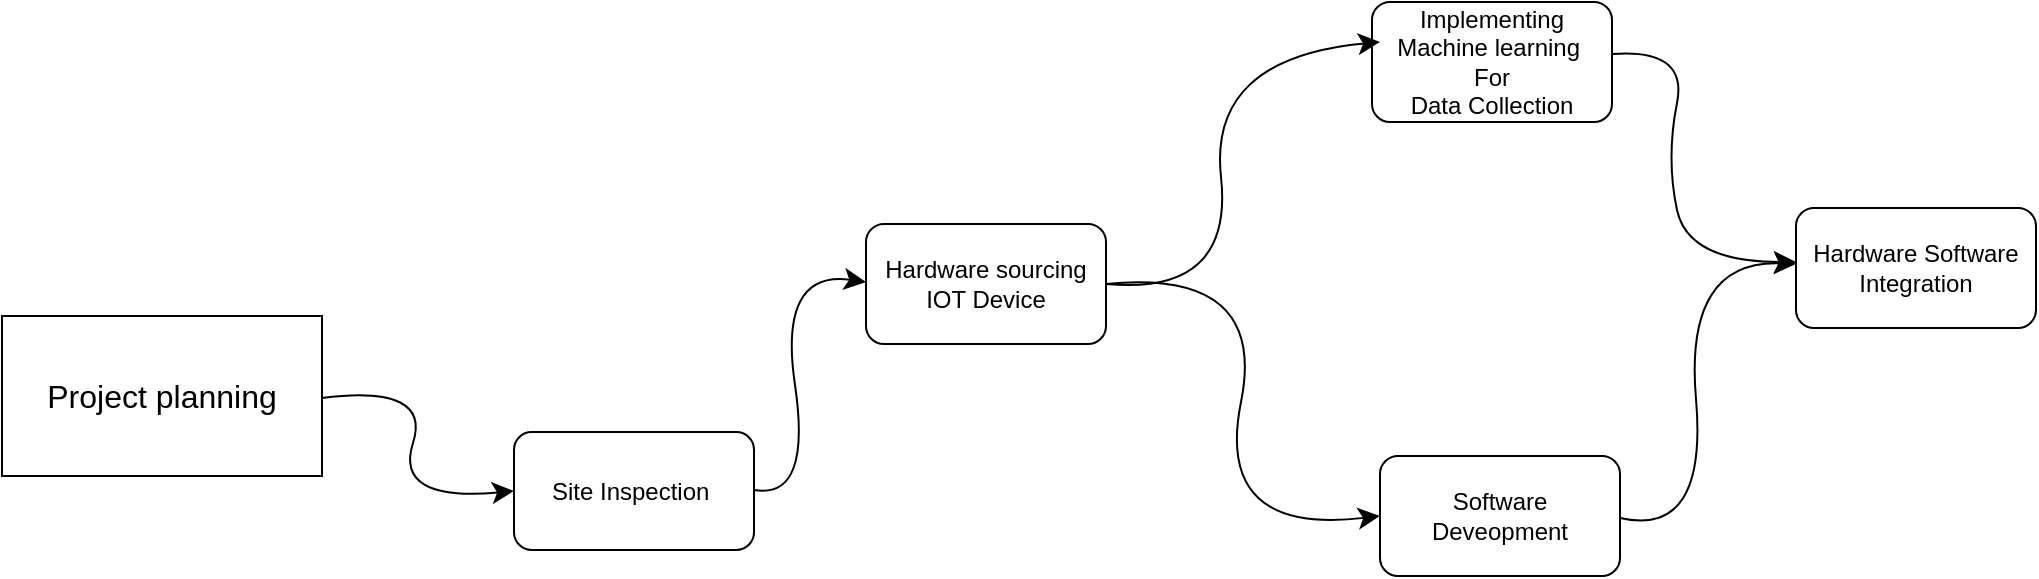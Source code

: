 <mxfile version="24.0.0" type="github">
  <diagram name="Page-1" id="iJkEJ1rcQp7hbcqYqNzw">
    <mxGraphModel dx="1748" dy="694" grid="0" gridSize="10" guides="1" tooltips="1" connect="1" arrows="1" fold="1" page="0" pageScale="1" pageWidth="827" pageHeight="1169" math="0" shadow="0">
      <root>
        <mxCell id="0" />
        <mxCell id="1" parent="0" />
        <mxCell id="ZFDVp7OSxAcBzb1-uy14-2" value="&lt;span style=&quot;font-size: 16px;&quot;&gt;Project planning&lt;/span&gt;" style="rounded=0;whiteSpace=wrap;html=1;" vertex="1" parent="1">
          <mxGeometry x="-305" y="218" width="160" height="80" as="geometry" />
        </mxCell>
        <mxCell id="ZFDVp7OSxAcBzb1-uy14-6" value="Site Inspection&amp;nbsp;" style="rounded=1;whiteSpace=wrap;html=1;" vertex="1" parent="1">
          <mxGeometry x="-49" y="276" width="120" height="59" as="geometry" />
        </mxCell>
        <mxCell id="ZFDVp7OSxAcBzb1-uy14-9" value="Implementing Machine learning&amp;nbsp;&lt;div&gt;For&lt;/div&gt;&lt;div&gt;Data Collection&lt;/div&gt;" style="rounded=1;whiteSpace=wrap;html=1;" vertex="1" parent="1">
          <mxGeometry x="380" y="61" width="120" height="60" as="geometry" />
        </mxCell>
        <mxCell id="ZFDVp7OSxAcBzb1-uy14-12" value="Software Deveopment" style="rounded=1;whiteSpace=wrap;html=1;" vertex="1" parent="1">
          <mxGeometry x="384" y="288" width="120" height="60" as="geometry" />
        </mxCell>
        <mxCell id="ZFDVp7OSxAcBzb1-uy14-13" value="Hardware Software&lt;div&gt;Integration&lt;/div&gt;" style="rounded=1;whiteSpace=wrap;html=1;" vertex="1" parent="1">
          <mxGeometry x="592" y="164" width="120" height="60" as="geometry" />
        </mxCell>
        <mxCell id="ZFDVp7OSxAcBzb1-uy14-14" value="&lt;span style=&quot;caret-color: rgb(0, 0, 0); color: rgb(0, 0, 0); font-family: Helvetica; font-size: 12px; font-style: normal; font-variant-caps: normal; font-weight: 400; letter-spacing: normal; orphans: auto; text-align: center; text-indent: 0px; text-transform: none; white-space: normal; widows: auto; word-spacing: 0px; -webkit-tap-highlight-color: rgba(26, 26, 26, 0.3); -webkit-text-size-adjust: none; -webkit-text-stroke-width: 0px; background-color: rgb(255, 255, 255); text-decoration: none; display: inline !important; float: none;&quot;&gt;Hardware sourcing&lt;/span&gt;&lt;div style=&quot;caret-color: rgb(0, 0, 0); color: rgb(0, 0, 0); font-family: Helvetica; font-size: 12px; font-style: normal; font-variant-caps: normal; font-weight: 400; letter-spacing: normal; orphans: auto; text-align: center; text-indent: 0px; text-transform: none; white-space: normal; widows: auto; word-spacing: 0px; -webkit-tap-highlight-color: rgba(26, 26, 26, 0.3); -webkit-text-size-adjust: none; -webkit-text-stroke-width: 0px; text-decoration: none;&quot;&gt;IOT Device&lt;/div&gt;" style="rounded=1;whiteSpace=wrap;html=1;" vertex="1" parent="1">
          <mxGeometry x="127" y="172" width="120" height="60" as="geometry" />
        </mxCell>
        <mxCell id="ZFDVp7OSxAcBzb1-uy14-18" value="" style="edgeStyle=none;orthogonalLoop=1;jettySize=auto;html=1;rounded=0;fontSize=12;startSize=8;endSize=8;curved=1;entryX=0;entryY=0.5;entryDx=0;entryDy=0;" edge="1" parent="1" target="ZFDVp7OSxAcBzb1-uy14-6">
          <mxGeometry width="140" relative="1" as="geometry">
            <mxPoint x="-145" y="259" as="sourcePoint" />
            <mxPoint x="-51" y="318" as="targetPoint" />
            <Array as="points">
              <mxPoint x="-90" y="252" />
              <mxPoint x="-109" y="311" />
            </Array>
          </mxGeometry>
        </mxCell>
        <mxCell id="ZFDVp7OSxAcBzb1-uy14-19" value="" style="edgeStyle=none;orthogonalLoop=1;jettySize=auto;html=1;rounded=0;fontSize=12;startSize=8;endSize=8;curved=1;entryX=0;entryY=0.5;entryDx=0;entryDy=0;exitX=1;exitY=0.5;exitDx=0;exitDy=0;" edge="1" parent="1">
          <mxGeometry width="140" relative="1" as="geometry">
            <mxPoint x="71" y="305" as="sourcePoint" />
            <mxPoint x="127" y="201" as="targetPoint" />
            <Array as="points">
              <mxPoint x="100" y="310" />
              <mxPoint x="83" y="195" />
            </Array>
          </mxGeometry>
        </mxCell>
        <mxCell id="ZFDVp7OSxAcBzb1-uy14-23" value="" style="edgeStyle=none;orthogonalLoop=1;jettySize=auto;html=1;rounded=0;fontSize=12;startSize=8;endSize=8;curved=1;entryX=0;entryY=0.5;entryDx=0;entryDy=0;exitX=1;exitY=0.5;exitDx=0;exitDy=0;" edge="1" parent="1" source="ZFDVp7OSxAcBzb1-uy14-14">
          <mxGeometry width="140" relative="1" as="geometry">
            <mxPoint x="250" y="200" as="sourcePoint" />
            <mxPoint x="384" y="81.0" as="targetPoint" />
            <Array as="points">
              <mxPoint x="311" y="208" />
              <mxPoint x="298" y="89" />
            </Array>
          </mxGeometry>
        </mxCell>
        <mxCell id="ZFDVp7OSxAcBzb1-uy14-27" value="" style="edgeStyle=none;orthogonalLoop=1;jettySize=auto;html=1;rounded=0;fontSize=12;startSize=8;endSize=8;curved=1;entryX=0;entryY=0.5;entryDx=0;entryDy=0;" edge="1" parent="1" target="ZFDVp7OSxAcBzb1-uy14-12">
          <mxGeometry width="140" relative="1" as="geometry">
            <mxPoint x="247" y="202" as="sourcePoint" />
            <mxPoint x="393" y="203" as="targetPoint" />
            <Array as="points">
              <mxPoint x="328" y="194" />
              <mxPoint x="301" y="328" />
            </Array>
          </mxGeometry>
        </mxCell>
        <mxCell id="ZFDVp7OSxAcBzb1-uy14-28" value="" style="edgeStyle=none;orthogonalLoop=1;jettySize=auto;html=1;rounded=0;fontSize=12;startSize=8;endSize=8;curved=1;entryX=0;entryY=0.5;entryDx=0;entryDy=0;" edge="1" parent="1">
          <mxGeometry width="140" relative="1" as="geometry">
            <mxPoint x="500" y="87" as="sourcePoint" />
            <mxPoint x="592" y="191" as="targetPoint" />
            <Array as="points">
              <mxPoint x="538" y="84" />
              <mxPoint x="527" y="139" />
              <mxPoint x="538" y="191" />
            </Array>
          </mxGeometry>
        </mxCell>
        <mxCell id="ZFDVp7OSxAcBzb1-uy14-29" value="" style="edgeStyle=none;orthogonalLoop=1;jettySize=auto;html=1;rounded=0;fontSize=12;startSize=8;endSize=8;curved=1;exitX=1;exitY=0.5;exitDx=0;exitDy=0;" edge="1" parent="1">
          <mxGeometry width="140" relative="1" as="geometry">
            <mxPoint x="504.0" y="319" as="sourcePoint" />
            <mxPoint x="592" y="192" as="targetPoint" />
            <Array as="points">
              <mxPoint x="548" y="329" />
              <mxPoint x="536" y="190" />
            </Array>
          </mxGeometry>
        </mxCell>
      </root>
    </mxGraphModel>
  </diagram>
</mxfile>
